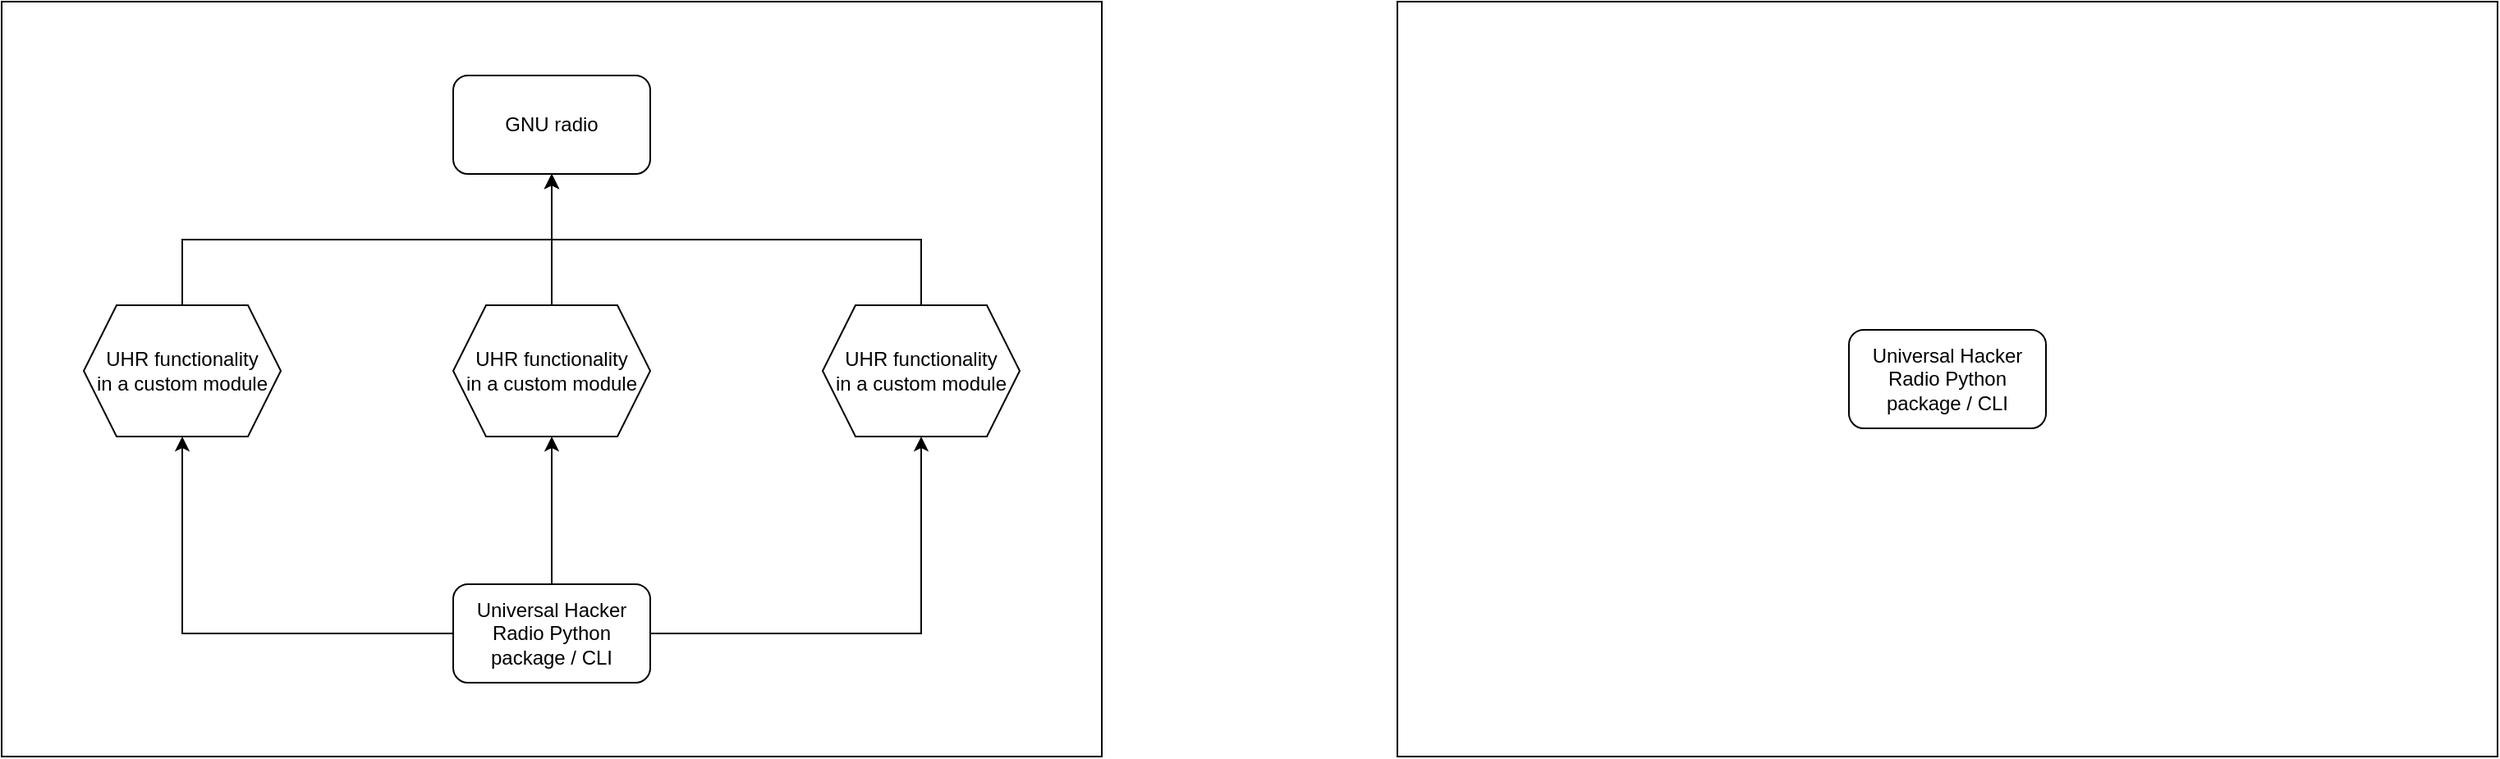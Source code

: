 <mxfile version="16.5.5" type="github">
  <diagram id="1Ml_07pBc2CioWVJlMZ3" name="Page-1">
    <mxGraphModel dx="1588" dy="899" grid="1" gridSize="10" guides="1" tooltips="1" connect="1" arrows="1" fold="1" page="1" pageScale="1" pageWidth="850" pageHeight="1100" math="0" shadow="0">
      <root>
        <mxCell id="0" />
        <mxCell id="1" parent="0" />
        <mxCell id="t1Z1RavbhlWkUE8NRq0e-48" value="" style="rounded=0;whiteSpace=wrap;html=1;" vertex="1" parent="1">
          <mxGeometry x="940" y="550" width="670" height="460" as="geometry" />
        </mxCell>
        <mxCell id="t1Z1RavbhlWkUE8NRq0e-18" value="" style="rounded=0;whiteSpace=wrap;html=1;" vertex="1" parent="1">
          <mxGeometry x="90" y="550" width="670" height="460" as="geometry" />
        </mxCell>
        <mxCell id="t1Z1RavbhlWkUE8NRq0e-42" style="edgeStyle=orthogonalEdgeStyle;rounded=0;orthogonalLoop=1;jettySize=auto;html=1;" edge="1" parent="1" source="t1Z1RavbhlWkUE8NRq0e-1" target="t1Z1RavbhlWkUE8NRq0e-3">
          <mxGeometry relative="1" as="geometry" />
        </mxCell>
        <mxCell id="t1Z1RavbhlWkUE8NRq0e-43" style="edgeStyle=orthogonalEdgeStyle;rounded=0;orthogonalLoop=1;jettySize=auto;html=1;" edge="1" parent="1" source="t1Z1RavbhlWkUE8NRq0e-1" target="t1Z1RavbhlWkUE8NRq0e-4">
          <mxGeometry relative="1" as="geometry" />
        </mxCell>
        <mxCell id="t1Z1RavbhlWkUE8NRq0e-44" style="edgeStyle=orthogonalEdgeStyle;rounded=0;orthogonalLoop=1;jettySize=auto;html=1;" edge="1" parent="1" source="t1Z1RavbhlWkUE8NRq0e-1" target="t1Z1RavbhlWkUE8NRq0e-5">
          <mxGeometry relative="1" as="geometry" />
        </mxCell>
        <mxCell id="t1Z1RavbhlWkUE8NRq0e-1" value="Universal Hacker Radio Python package / CLI" style="rounded=1;whiteSpace=wrap;html=1;" vertex="1" parent="1">
          <mxGeometry x="365" y="905" width="120" height="60" as="geometry" />
        </mxCell>
        <mxCell id="t1Z1RavbhlWkUE8NRq0e-2" value="GNU radio" style="rounded=1;whiteSpace=wrap;html=1;" vertex="1" parent="1">
          <mxGeometry x="365" y="595" width="120" height="60" as="geometry" />
        </mxCell>
        <mxCell id="t1Z1RavbhlWkUE8NRq0e-13" style="edgeStyle=orthogonalEdgeStyle;rounded=0;orthogonalLoop=1;jettySize=auto;html=1;exitX=0.5;exitY=0;exitDx=0;exitDy=0;" edge="1" parent="1" source="t1Z1RavbhlWkUE8NRq0e-3" target="t1Z1RavbhlWkUE8NRq0e-2">
          <mxGeometry relative="1" as="geometry" />
        </mxCell>
        <mxCell id="t1Z1RavbhlWkUE8NRq0e-3" value="&lt;div&gt;UHR functionality&lt;/div&gt;&lt;div&gt;in a custom module&lt;br&gt;&lt;/div&gt;" style="shape=hexagon;perimeter=hexagonPerimeter2;whiteSpace=wrap;html=1;fixedSize=1;" vertex="1" parent="1">
          <mxGeometry x="140" y="735" width="120" height="80" as="geometry" />
        </mxCell>
        <mxCell id="t1Z1RavbhlWkUE8NRq0e-14" style="edgeStyle=orthogonalEdgeStyle;rounded=0;orthogonalLoop=1;jettySize=auto;html=1;exitX=0.5;exitY=0;exitDx=0;exitDy=0;" edge="1" parent="1" source="t1Z1RavbhlWkUE8NRq0e-4" target="t1Z1RavbhlWkUE8NRq0e-2">
          <mxGeometry relative="1" as="geometry" />
        </mxCell>
        <mxCell id="t1Z1RavbhlWkUE8NRq0e-4" value="&lt;div&gt;UHR functionality&lt;/div&gt;&lt;div&gt;in a custom module&lt;br&gt;&lt;/div&gt;" style="shape=hexagon;perimeter=hexagonPerimeter2;whiteSpace=wrap;html=1;fixedSize=1;" vertex="1" parent="1">
          <mxGeometry x="365" y="735" width="120" height="80" as="geometry" />
        </mxCell>
        <mxCell id="t1Z1RavbhlWkUE8NRq0e-15" style="edgeStyle=orthogonalEdgeStyle;rounded=0;orthogonalLoop=1;jettySize=auto;html=1;exitX=0.5;exitY=0;exitDx=0;exitDy=0;" edge="1" parent="1" source="t1Z1RavbhlWkUE8NRq0e-5" target="t1Z1RavbhlWkUE8NRq0e-2">
          <mxGeometry relative="1" as="geometry" />
        </mxCell>
        <mxCell id="t1Z1RavbhlWkUE8NRq0e-5" value="&lt;div&gt;UHR functionality&lt;/div&gt;&lt;div&gt;in a custom module&lt;br&gt;&lt;/div&gt;" style="shape=hexagon;perimeter=hexagonPerimeter2;whiteSpace=wrap;html=1;fixedSize=1;" vertex="1" parent="1">
          <mxGeometry x="590" y="735" width="120" height="80" as="geometry" />
        </mxCell>
        <mxCell id="t1Z1RavbhlWkUE8NRq0e-47" value="Universal Hacker Radio Python package / CLI" style="rounded=1;whiteSpace=wrap;html=1;" vertex="1" parent="1">
          <mxGeometry x="1215" y="750" width="120" height="60" as="geometry" />
        </mxCell>
      </root>
    </mxGraphModel>
  </diagram>
</mxfile>
